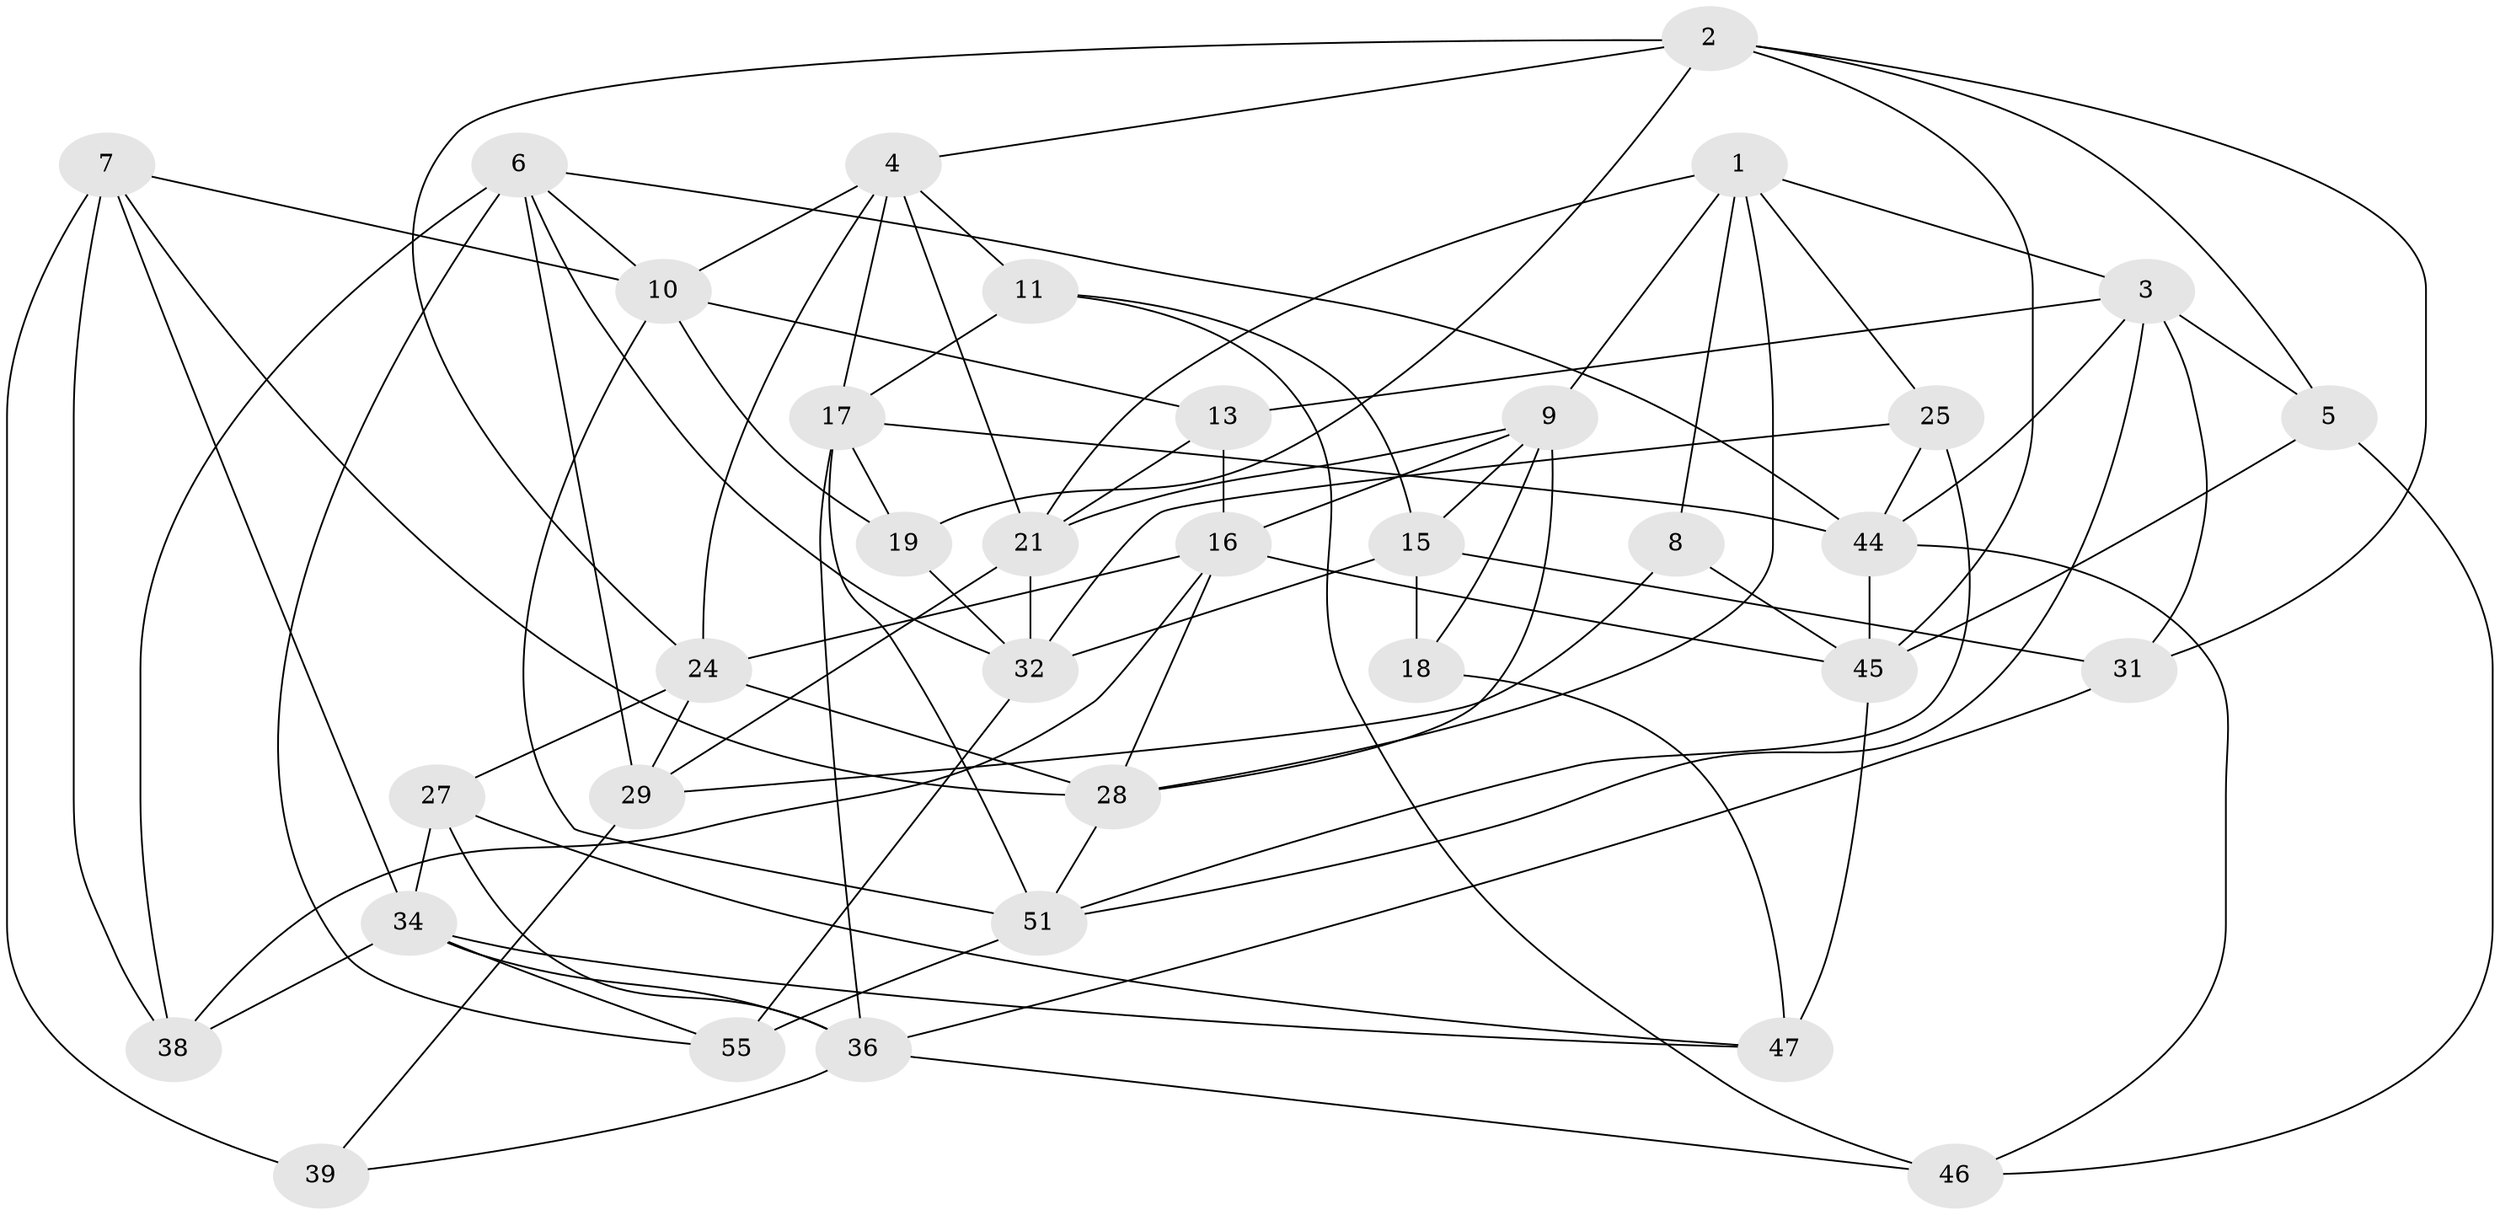 // Generated by graph-tools (version 1.1) at 2025/52/02/27/25 19:52:27]
// undirected, 35 vertices, 88 edges
graph export_dot {
graph [start="1"]
  node [color=gray90,style=filled];
  1 [super="+20"];
  2 [super="+14"];
  3 [super="+42"];
  4 [super="+41"];
  5;
  6 [super="+26"];
  7 [super="+23"];
  8;
  9 [super="+53"];
  10 [super="+12"];
  11;
  13;
  15 [super="+22"];
  16 [super="+30"];
  17 [super="+35"];
  18;
  19;
  21 [super="+43"];
  24 [super="+56"];
  25;
  27;
  28 [super="+37"];
  29 [super="+33"];
  31;
  32 [super="+40"];
  34 [super="+50"];
  36 [super="+49"];
  38;
  39;
  44 [super="+48"];
  45 [super="+54"];
  46;
  47;
  51 [super="+52"];
  55;
  1 -- 3;
  1 -- 25;
  1 -- 28;
  1 -- 8;
  1 -- 21;
  1 -- 9;
  2 -- 5;
  2 -- 19;
  2 -- 4;
  2 -- 45;
  2 -- 31;
  2 -- 24;
  3 -- 5;
  3 -- 44;
  3 -- 51;
  3 -- 13;
  3 -- 31;
  4 -- 10;
  4 -- 11;
  4 -- 24;
  4 -- 21;
  4 -- 17;
  5 -- 46;
  5 -- 45;
  6 -- 44;
  6 -- 38;
  6 -- 10;
  6 -- 55;
  6 -- 32;
  6 -- 29;
  7 -- 39 [weight=2];
  7 -- 38;
  7 -- 34;
  7 -- 28;
  7 -- 10;
  8 -- 29 [weight=2];
  8 -- 45;
  9 -- 16;
  9 -- 18;
  9 -- 21;
  9 -- 28;
  9 -- 15;
  10 -- 19;
  10 -- 51;
  10 -- 13;
  11 -- 15;
  11 -- 46;
  11 -- 17;
  13 -- 16;
  13 -- 21;
  15 -- 18 [weight=2];
  15 -- 32;
  15 -- 31;
  16 -- 24;
  16 -- 45;
  16 -- 38;
  16 -- 28;
  17 -- 19;
  17 -- 44;
  17 -- 36;
  17 -- 51;
  18 -- 47;
  19 -- 32;
  21 -- 32;
  21 -- 29;
  24 -- 28;
  24 -- 27;
  24 -- 29;
  25 -- 32;
  25 -- 44;
  25 -- 51;
  27 -- 34;
  27 -- 36;
  27 -- 47;
  28 -- 51;
  29 -- 39;
  31 -- 36;
  32 -- 55;
  34 -- 55;
  34 -- 36;
  34 -- 38;
  34 -- 47;
  36 -- 46;
  36 -- 39;
  44 -- 45;
  44 -- 46;
  45 -- 47;
  51 -- 55;
}
